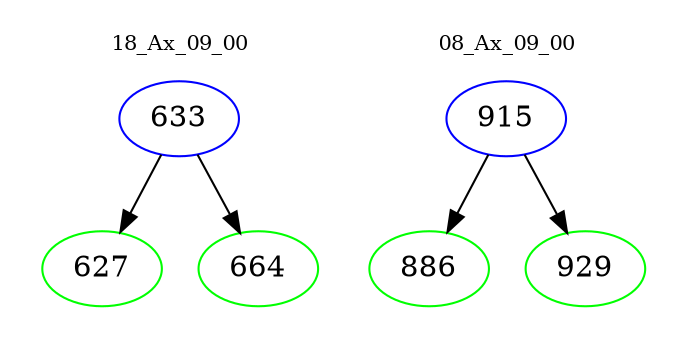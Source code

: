 digraph{
subgraph cluster_0 {
color = white
label = "18_Ax_09_00";
fontsize=10;
T0_633 [label="633", color="blue"]
T0_633 -> T0_627 [color="black"]
T0_627 [label="627", color="green"]
T0_633 -> T0_664 [color="black"]
T0_664 [label="664", color="green"]
}
subgraph cluster_1 {
color = white
label = "08_Ax_09_00";
fontsize=10;
T1_915 [label="915", color="blue"]
T1_915 -> T1_886 [color="black"]
T1_886 [label="886", color="green"]
T1_915 -> T1_929 [color="black"]
T1_929 [label="929", color="green"]
}
}

